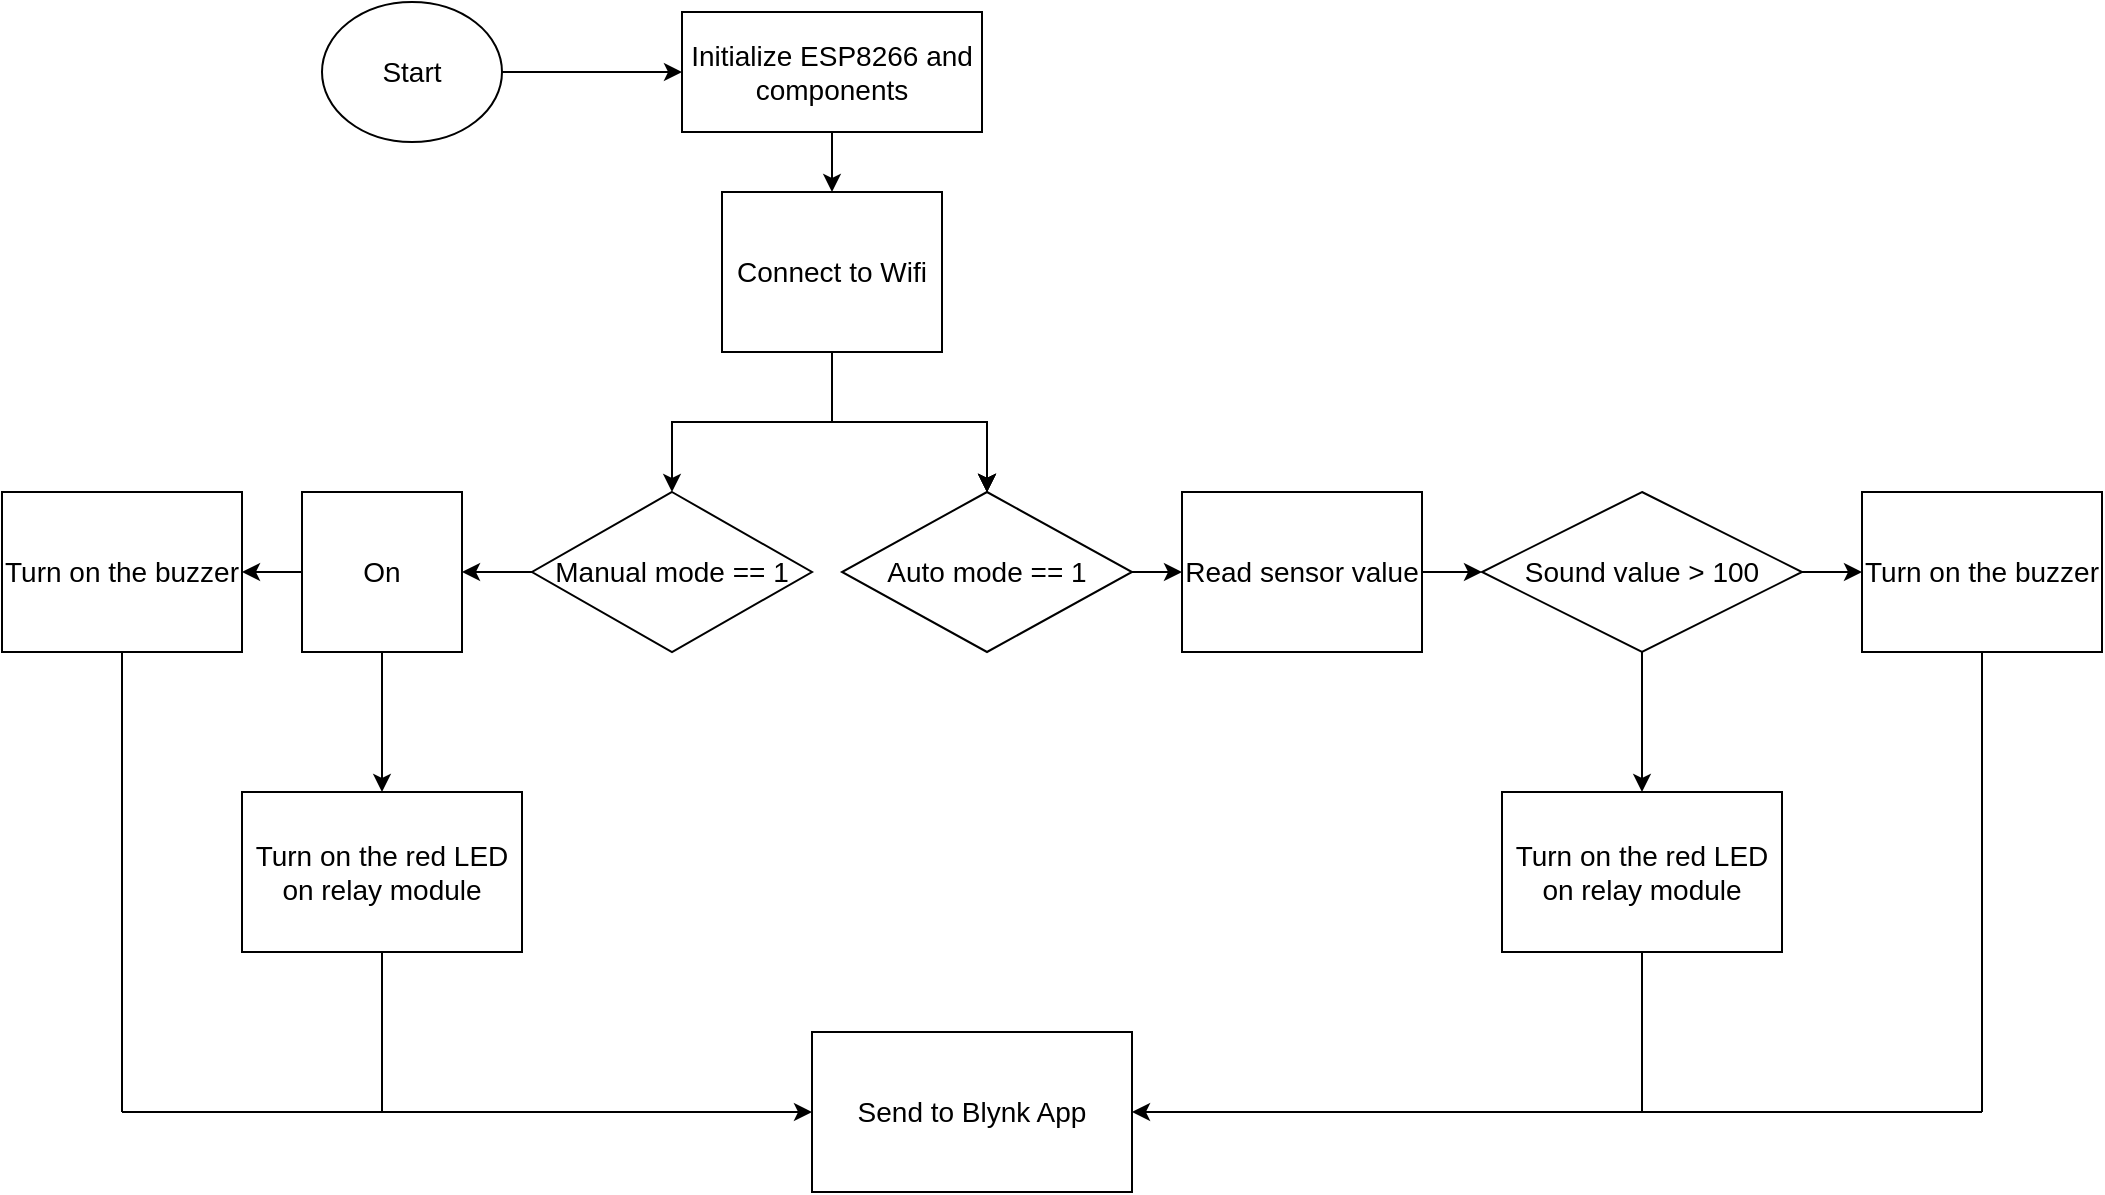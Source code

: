 <mxfile version="24.7.6">
  <diagram name="Page-1" id="tsRl8ET5Ywy6vIecKUfm">
    <mxGraphModel dx="1166" dy="665" grid="1" gridSize="10" guides="1" tooltips="1" connect="1" arrows="1" fold="1" page="1" pageScale="1" pageWidth="850" pageHeight="1100" math="0" shadow="0">
      <root>
        <mxCell id="0" />
        <mxCell id="1" parent="0" />
        <mxCell id="CoLW_IZvzdDyT2Ulsz2U-3" value="" style="edgeStyle=orthogonalEdgeStyle;rounded=0;orthogonalLoop=1;jettySize=auto;html=1;" edge="1" parent="1" source="CoLW_IZvzdDyT2Ulsz2U-1" target="CoLW_IZvzdDyT2Ulsz2U-2">
          <mxGeometry relative="1" as="geometry" />
        </mxCell>
        <mxCell id="CoLW_IZvzdDyT2Ulsz2U-1" value="&lt;font style=&quot;font-size: 14px;&quot;&gt;Start&lt;/font&gt;" style="ellipse;whiteSpace=wrap;html=1;" vertex="1" parent="1">
          <mxGeometry x="180" y="325" width="90" height="70" as="geometry" />
        </mxCell>
        <mxCell id="CoLW_IZvzdDyT2Ulsz2U-5" value="" style="edgeStyle=orthogonalEdgeStyle;rounded=0;orthogonalLoop=1;jettySize=auto;html=1;" edge="1" parent="1" source="CoLW_IZvzdDyT2Ulsz2U-2" target="CoLW_IZvzdDyT2Ulsz2U-4">
          <mxGeometry relative="1" as="geometry" />
        </mxCell>
        <mxCell id="CoLW_IZvzdDyT2Ulsz2U-2" value="&lt;font style=&quot;font-size: 14px;&quot;&gt;Initialize ESP8266 and components&lt;/font&gt;" style="whiteSpace=wrap;html=1;" vertex="1" parent="1">
          <mxGeometry x="360" y="330" width="150" height="60" as="geometry" />
        </mxCell>
        <mxCell id="CoLW_IZvzdDyT2Ulsz2U-7" value="" style="edgeStyle=orthogonalEdgeStyle;rounded=0;orthogonalLoop=1;jettySize=auto;html=1;" edge="1" parent="1" source="CoLW_IZvzdDyT2Ulsz2U-4" target="CoLW_IZvzdDyT2Ulsz2U-6">
          <mxGeometry relative="1" as="geometry" />
        </mxCell>
        <mxCell id="CoLW_IZvzdDyT2Ulsz2U-19" value="" style="edgeStyle=orthogonalEdgeStyle;rounded=0;orthogonalLoop=1;jettySize=auto;html=1;" edge="1" parent="1" source="CoLW_IZvzdDyT2Ulsz2U-4" target="CoLW_IZvzdDyT2Ulsz2U-6">
          <mxGeometry relative="1" as="geometry" />
        </mxCell>
        <mxCell id="CoLW_IZvzdDyT2Ulsz2U-20" value="" style="edgeStyle=orthogonalEdgeStyle;rounded=0;orthogonalLoop=1;jettySize=auto;html=1;" edge="1" parent="1" source="CoLW_IZvzdDyT2Ulsz2U-4" target="CoLW_IZvzdDyT2Ulsz2U-6">
          <mxGeometry relative="1" as="geometry" />
        </mxCell>
        <mxCell id="CoLW_IZvzdDyT2Ulsz2U-21" value="" style="edgeStyle=orthogonalEdgeStyle;rounded=0;orthogonalLoop=1;jettySize=auto;html=1;" edge="1" parent="1" source="CoLW_IZvzdDyT2Ulsz2U-4" target="CoLW_IZvzdDyT2Ulsz2U-6">
          <mxGeometry relative="1" as="geometry" />
        </mxCell>
        <mxCell id="CoLW_IZvzdDyT2Ulsz2U-23" value="" style="edgeStyle=orthogonalEdgeStyle;rounded=0;orthogonalLoop=1;jettySize=auto;html=1;" edge="1" parent="1" source="CoLW_IZvzdDyT2Ulsz2U-4" target="CoLW_IZvzdDyT2Ulsz2U-22">
          <mxGeometry relative="1" as="geometry" />
        </mxCell>
        <mxCell id="CoLW_IZvzdDyT2Ulsz2U-4" value="&lt;font style=&quot;font-size: 14px;&quot;&gt;Connect to Wifi&lt;/font&gt;" style="whiteSpace=wrap;html=1;" vertex="1" parent="1">
          <mxGeometry x="380" y="420" width="110" height="80" as="geometry" />
        </mxCell>
        <mxCell id="CoLW_IZvzdDyT2Ulsz2U-18" value="" style="edgeStyle=orthogonalEdgeStyle;rounded=0;orthogonalLoop=1;jettySize=auto;html=1;" edge="1" parent="1" source="CoLW_IZvzdDyT2Ulsz2U-6" target="CoLW_IZvzdDyT2Ulsz2U-17">
          <mxGeometry relative="1" as="geometry" />
        </mxCell>
        <mxCell id="CoLW_IZvzdDyT2Ulsz2U-6" value="&lt;font style=&quot;font-size: 14px;&quot;&gt;Auto mode == 1&lt;/font&gt;" style="rhombus;whiteSpace=wrap;html=1;" vertex="1" parent="1">
          <mxGeometry x="440" y="570" width="145" height="80" as="geometry" />
        </mxCell>
        <mxCell id="CoLW_IZvzdDyT2Ulsz2U-11" value="" style="edgeStyle=orthogonalEdgeStyle;rounded=0;orthogonalLoop=1;jettySize=auto;html=1;" edge="1" parent="1" source="CoLW_IZvzdDyT2Ulsz2U-8" target="CoLW_IZvzdDyT2Ulsz2U-10">
          <mxGeometry relative="1" as="geometry" />
        </mxCell>
        <mxCell id="CoLW_IZvzdDyT2Ulsz2U-13" value="" style="edgeStyle=orthogonalEdgeStyle;rounded=0;orthogonalLoop=1;jettySize=auto;html=1;" edge="1" parent="1" source="CoLW_IZvzdDyT2Ulsz2U-8" target="CoLW_IZvzdDyT2Ulsz2U-12">
          <mxGeometry relative="1" as="geometry" />
        </mxCell>
        <mxCell id="CoLW_IZvzdDyT2Ulsz2U-8" value="&lt;font style=&quot;font-size: 14px;&quot;&gt;On&lt;/font&gt;" style="whiteSpace=wrap;html=1;" vertex="1" parent="1">
          <mxGeometry x="170" y="570" width="80" height="80" as="geometry" />
        </mxCell>
        <mxCell id="CoLW_IZvzdDyT2Ulsz2U-10" value="&lt;font style=&quot;font-size: 14px;&quot;&gt;Turn on the buzzer&lt;/font&gt;" style="whiteSpace=wrap;html=1;" vertex="1" parent="1">
          <mxGeometry x="20" y="570" width="120" height="80" as="geometry" />
        </mxCell>
        <mxCell id="CoLW_IZvzdDyT2Ulsz2U-12" value="&lt;font style=&quot;font-size: 14px;&quot;&gt;Turn on the red LED on relay module&lt;/font&gt;" style="whiteSpace=wrap;html=1;" vertex="1" parent="1">
          <mxGeometry x="140" y="720" width="140" height="80" as="geometry" />
        </mxCell>
        <mxCell id="CoLW_IZvzdDyT2Ulsz2U-14" value="" style="endArrow=none;html=1;rounded=0;exitX=0.5;exitY=1;exitDx=0;exitDy=0;" edge="1" parent="1" source="CoLW_IZvzdDyT2Ulsz2U-10">
          <mxGeometry width="50" height="50" relative="1" as="geometry">
            <mxPoint x="390" y="830" as="sourcePoint" />
            <mxPoint x="80" y="880" as="targetPoint" />
          </mxGeometry>
        </mxCell>
        <mxCell id="CoLW_IZvzdDyT2Ulsz2U-15" value="" style="endArrow=none;html=1;rounded=0;exitX=0.5;exitY=1;exitDx=0;exitDy=0;" edge="1" parent="1" source="CoLW_IZvzdDyT2Ulsz2U-12">
          <mxGeometry width="50" height="50" relative="1" as="geometry">
            <mxPoint x="390" y="830" as="sourcePoint" />
            <mxPoint x="210" y="880" as="targetPoint" />
          </mxGeometry>
        </mxCell>
        <mxCell id="CoLW_IZvzdDyT2Ulsz2U-30" value="" style="edgeStyle=orthogonalEdgeStyle;rounded=0;orthogonalLoop=1;jettySize=auto;html=1;" edge="1" parent="1" source="CoLW_IZvzdDyT2Ulsz2U-17" target="CoLW_IZvzdDyT2Ulsz2U-29">
          <mxGeometry relative="1" as="geometry" />
        </mxCell>
        <mxCell id="CoLW_IZvzdDyT2Ulsz2U-34" value="" style="edgeStyle=orthogonalEdgeStyle;rounded=0;orthogonalLoop=1;jettySize=auto;html=1;exitX=0.5;exitY=1;exitDx=0;exitDy=0;" edge="1" parent="1" source="CoLW_IZvzdDyT2Ulsz2U-29" target="CoLW_IZvzdDyT2Ulsz2U-33">
          <mxGeometry relative="1" as="geometry" />
        </mxCell>
        <mxCell id="CoLW_IZvzdDyT2Ulsz2U-17" value="&lt;font style=&quot;font-size: 14px;&quot;&gt;Read sensor value&lt;/font&gt;" style="whiteSpace=wrap;html=1;" vertex="1" parent="1">
          <mxGeometry x="610" y="570" width="120" height="80" as="geometry" />
        </mxCell>
        <mxCell id="CoLW_IZvzdDyT2Ulsz2U-24" value="" style="edgeStyle=orthogonalEdgeStyle;rounded=0;orthogonalLoop=1;jettySize=auto;html=1;" edge="1" parent="1" source="CoLW_IZvzdDyT2Ulsz2U-22" target="CoLW_IZvzdDyT2Ulsz2U-8">
          <mxGeometry relative="1" as="geometry" />
        </mxCell>
        <mxCell id="CoLW_IZvzdDyT2Ulsz2U-22" value="&lt;font style=&quot;font-size: 14px;&quot;&gt;Manual mode == 1&lt;/font&gt;" style="rhombus;whiteSpace=wrap;html=1;" vertex="1" parent="1">
          <mxGeometry x="285" y="570" width="140" height="80" as="geometry" />
        </mxCell>
        <mxCell id="CoLW_IZvzdDyT2Ulsz2U-25" value="" style="endArrow=classic;html=1;rounded=0;entryX=0;entryY=0.5;entryDx=0;entryDy=0;" edge="1" parent="1" target="CoLW_IZvzdDyT2Ulsz2U-26">
          <mxGeometry width="50" height="50" relative="1" as="geometry">
            <mxPoint x="80" y="880" as="sourcePoint" />
            <mxPoint x="320" y="920" as="targetPoint" />
          </mxGeometry>
        </mxCell>
        <mxCell id="CoLW_IZvzdDyT2Ulsz2U-26" value="&lt;font style=&quot;font-size: 14px;&quot;&gt;Send to Blynk App&lt;/font&gt;" style="rounded=0;whiteSpace=wrap;html=1;" vertex="1" parent="1">
          <mxGeometry x="425" y="840" width="160" height="80" as="geometry" />
        </mxCell>
        <mxCell id="CoLW_IZvzdDyT2Ulsz2U-36" value="" style="edgeStyle=orthogonalEdgeStyle;rounded=0;orthogonalLoop=1;jettySize=auto;html=1;" edge="1" parent="1" source="CoLW_IZvzdDyT2Ulsz2U-29" target="CoLW_IZvzdDyT2Ulsz2U-35">
          <mxGeometry relative="1" as="geometry" />
        </mxCell>
        <mxCell id="CoLW_IZvzdDyT2Ulsz2U-29" value="&lt;font style=&quot;font-size: 14px;&quot;&gt;Sound value &amp;gt; 100&lt;/font&gt;" style="rhombus;whiteSpace=wrap;html=1;" vertex="1" parent="1">
          <mxGeometry x="760" y="570" width="160" height="80" as="geometry" />
        </mxCell>
        <mxCell id="CoLW_IZvzdDyT2Ulsz2U-33" value="&lt;font style=&quot;font-size: 14px;&quot;&gt;Turn on the red LED on relay module&lt;/font&gt;" style="whiteSpace=wrap;html=1;" vertex="1" parent="1">
          <mxGeometry x="770" y="720" width="140" height="80" as="geometry" />
        </mxCell>
        <mxCell id="CoLW_IZvzdDyT2Ulsz2U-35" value="&lt;font style=&quot;font-size: 14px;&quot;&gt;Turn on the buzzer&lt;/font&gt;" style="whiteSpace=wrap;html=1;" vertex="1" parent="1">
          <mxGeometry x="950" y="570" width="120" height="80" as="geometry" />
        </mxCell>
        <mxCell id="CoLW_IZvzdDyT2Ulsz2U-37" value="" style="endArrow=classic;html=1;rounded=0;entryX=1;entryY=0.5;entryDx=0;entryDy=0;" edge="1" parent="1" target="CoLW_IZvzdDyT2Ulsz2U-26">
          <mxGeometry width="50" height="50" relative="1" as="geometry">
            <mxPoint x="1010" y="880" as="sourcePoint" />
            <mxPoint x="570" y="670" as="targetPoint" />
          </mxGeometry>
        </mxCell>
        <mxCell id="CoLW_IZvzdDyT2Ulsz2U-39" value="" style="endArrow=none;html=1;rounded=0;exitX=0.5;exitY=1;exitDx=0;exitDy=0;" edge="1" parent="1" source="CoLW_IZvzdDyT2Ulsz2U-35">
          <mxGeometry width="50" height="50" relative="1" as="geometry">
            <mxPoint x="730" y="720" as="sourcePoint" />
            <mxPoint x="1010" y="880" as="targetPoint" />
          </mxGeometry>
        </mxCell>
        <mxCell id="CoLW_IZvzdDyT2Ulsz2U-42" value="" style="endArrow=none;html=1;rounded=0;exitX=0.5;exitY=1;exitDx=0;exitDy=0;" edge="1" parent="1" source="CoLW_IZvzdDyT2Ulsz2U-33">
          <mxGeometry width="50" height="50" relative="1" as="geometry">
            <mxPoint x="730" y="720" as="sourcePoint" />
            <mxPoint x="840" y="880" as="targetPoint" />
          </mxGeometry>
        </mxCell>
      </root>
    </mxGraphModel>
  </diagram>
</mxfile>
